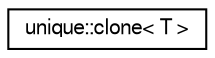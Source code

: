 digraph "Graphical Class Hierarchy"
{
  edge [fontname="FreeSans",fontsize="10",labelfontname="FreeSans",labelfontsize="10"];
  node [fontname="FreeSans",fontsize="10",shape=record];
  rankdir="LR";
  Node1 [label="unique::clone\< T \>",height=0.2,width=0.4,color="black", fillcolor="white", style="filled",URL="$structunique_1_1clone.html"];
}
